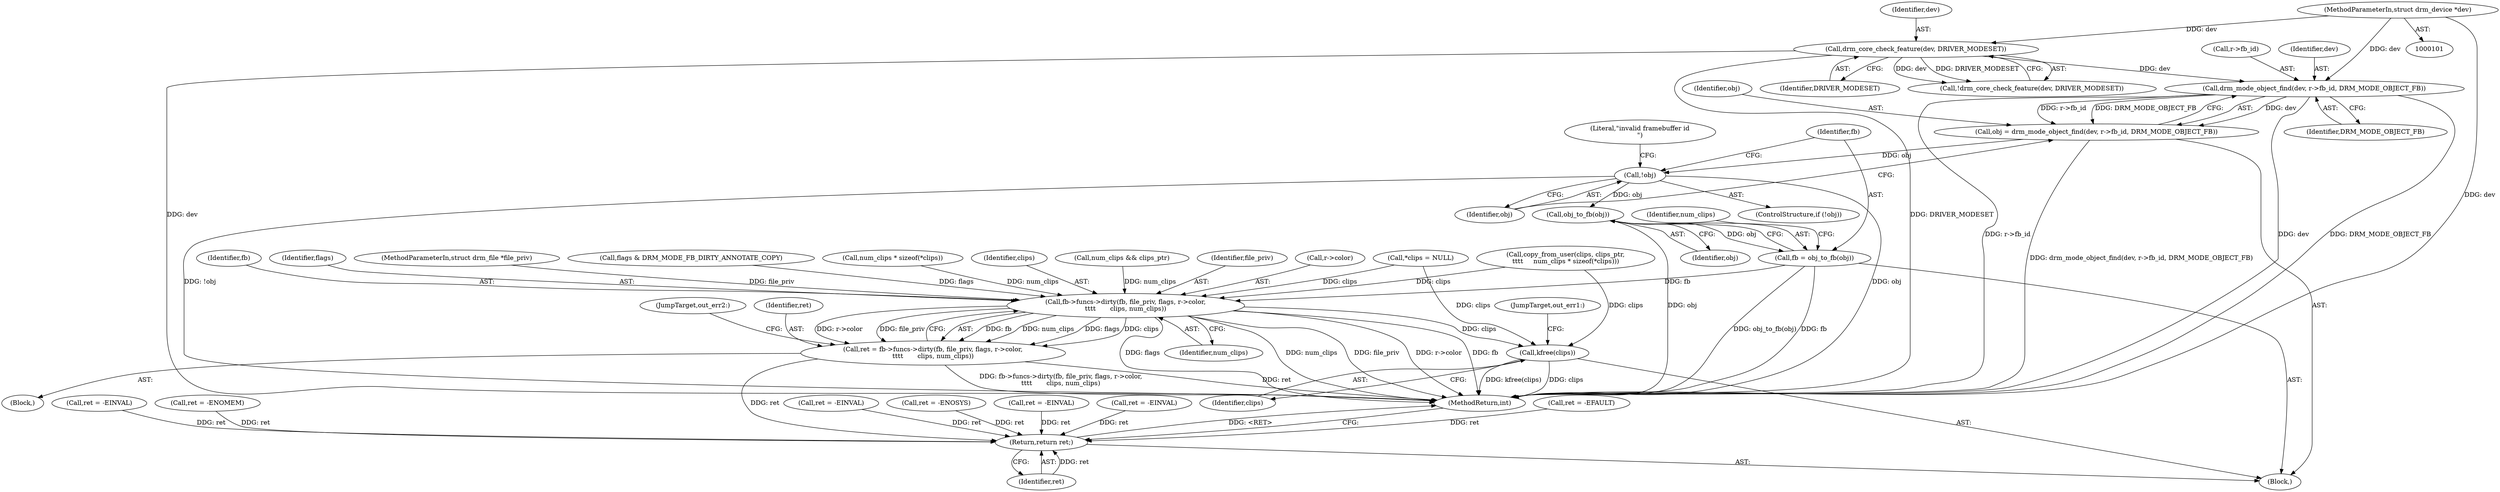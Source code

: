 digraph "0_linux_a5cd335165e31db9dbab636fd29895d41da55dd2@pointer" {
"1000140" [label="(Call,drm_mode_object_find(dev, r->fb_id, DRM_MODE_OBJECT_FB))"];
"1000125" [label="(Call,drm_core_check_feature(dev, DRIVER_MODESET))"];
"1000102" [label="(MethodParameterIn,struct drm_device *dev)"];
"1000138" [label="(Call,obj = drm_mode_object_find(dev, r->fb_id, DRM_MODE_OBJECT_FB))"];
"1000147" [label="(Call,!obj)"];
"1000159" [label="(Call,obj_to_fb(obj))"];
"1000157" [label="(Call,fb = obj_to_fb(obj))"];
"1000272" [label="(Call,fb->funcs->dirty(fb, file_priv, flags, r->color,\n\t\t\t\t       clips, num_clips))"];
"1000270" [label="(Call,ret = fb->funcs->dirty(fb, file_priv, flags, r->color,\n\t\t\t\t       clips, num_clips))"];
"1000299" [label="(Return,return ret;)"];
"1000289" [label="(Call,kfree(clips))"];
"1000157" [label="(Call,fb = obj_to_fb(obj))"];
"1000258" [label="(Call,ret = -EFAULT)"];
"1000222" [label="(Call,ret = -EINVAL)"];
"1000273" [label="(Identifier,fb)"];
"1000127" [label="(Identifier,DRIVER_MODESET)"];
"1000269" [label="(Block,)"];
"1000240" [label="(Call,ret = -ENOMEM)"];
"1000301" [label="(MethodReturn,int)"];
"1000151" [label="(Literal,\"invalid framebuffer id\n\")"];
"1000158" [label="(Identifier,fb)"];
"1000148" [label="(Identifier,obj)"];
"1000126" [label="(Identifier,dev)"];
"1000159" [label="(Call,obj_to_fb(obj))"];
"1000124" [label="(Call,!drm_core_check_feature(dev, DRIVER_MODESET))"];
"1000138" [label="(Call,obj = drm_mode_object_find(dev, r->fb_id, DRM_MODE_OBJECT_FB))"];
"1000291" [label="(JumpTarget,out_err1:)"];
"1000125" [label="(Call,drm_core_check_feature(dev, DRIVER_MODESET))"];
"1000142" [label="(Call,r->fb_id)"];
"1000272" [label="(Call,fb->funcs->dirty(fb, file_priv, flags, r->color,\n\t\t\t\t       clips, num_clips))"];
"1000105" [label="(Block,)"];
"1000289" [label="(Call,kfree(clips))"];
"1000102" [label="(MethodParameterIn,struct drm_device *dev)"];
"1000196" [label="(Call,flags & DRM_MODE_FB_DIRTY_ANNOTATE_COPY)"];
"1000300" [label="(Identifier,ret)"];
"1000270" [label="(Call,ret = fb->funcs->dirty(fb, file_priv, flags, r->color,\n\t\t\t\t       clips, num_clips))"];
"1000274" [label="(Identifier,file_priv)"];
"1000152" [label="(Call,ret = -EINVAL)"];
"1000162" [label="(Identifier,num_clips)"];
"1000299" [label="(Return,return ret;)"];
"1000140" [label="(Call,drm_mode_object_find(dev, r->fb_id, DRM_MODE_OBJECT_FB))"];
"1000276" [label="(Call,r->color)"];
"1000108" [label="(Call,*clips = NULL)"];
"1000283" [label="(Call,ret = -ENOSYS)"];
"1000203" [label="(Call,ret = -EINVAL)"];
"1000271" [label="(Identifier,ret)"];
"1000290" [label="(Identifier,clips)"];
"1000275" [label="(Identifier,flags)"];
"1000141" [label="(Identifier,dev)"];
"1000104" [label="(MethodParameterIn,struct drm_file *file_priv)"];
"1000247" [label="(Call,copy_from_user(clips, clips_ptr,\n\t\t\t\t     num_clips * sizeof(*clips)))"];
"1000182" [label="(Call,ret = -EINVAL)"];
"1000250" [label="(Call,num_clips * sizeof(*clips))"];
"1000139" [label="(Identifier,obj)"];
"1000288" [label="(JumpTarget,out_err2:)"];
"1000279" [label="(Identifier,clips)"];
"1000280" [label="(Identifier,num_clips)"];
"1000145" [label="(Identifier,DRM_MODE_OBJECT_FB)"];
"1000147" [label="(Call,!obj)"];
"1000160" [label="(Identifier,obj)"];
"1000146" [label="(ControlStructure,if (!obj))"];
"1000209" [label="(Call,num_clips && clips_ptr)"];
"1000140" -> "1000138"  [label="AST: "];
"1000140" -> "1000145"  [label="CFG: "];
"1000141" -> "1000140"  [label="AST: "];
"1000142" -> "1000140"  [label="AST: "];
"1000145" -> "1000140"  [label="AST: "];
"1000138" -> "1000140"  [label="CFG: "];
"1000140" -> "1000301"  [label="DDG: r->fb_id"];
"1000140" -> "1000301"  [label="DDG: dev"];
"1000140" -> "1000301"  [label="DDG: DRM_MODE_OBJECT_FB"];
"1000140" -> "1000138"  [label="DDG: dev"];
"1000140" -> "1000138"  [label="DDG: r->fb_id"];
"1000140" -> "1000138"  [label="DDG: DRM_MODE_OBJECT_FB"];
"1000125" -> "1000140"  [label="DDG: dev"];
"1000102" -> "1000140"  [label="DDG: dev"];
"1000125" -> "1000124"  [label="AST: "];
"1000125" -> "1000127"  [label="CFG: "];
"1000126" -> "1000125"  [label="AST: "];
"1000127" -> "1000125"  [label="AST: "];
"1000124" -> "1000125"  [label="CFG: "];
"1000125" -> "1000301"  [label="DDG: dev"];
"1000125" -> "1000301"  [label="DDG: DRIVER_MODESET"];
"1000125" -> "1000124"  [label="DDG: dev"];
"1000125" -> "1000124"  [label="DDG: DRIVER_MODESET"];
"1000102" -> "1000125"  [label="DDG: dev"];
"1000102" -> "1000101"  [label="AST: "];
"1000102" -> "1000301"  [label="DDG: dev"];
"1000138" -> "1000105"  [label="AST: "];
"1000139" -> "1000138"  [label="AST: "];
"1000148" -> "1000138"  [label="CFG: "];
"1000138" -> "1000301"  [label="DDG: drm_mode_object_find(dev, r->fb_id, DRM_MODE_OBJECT_FB)"];
"1000138" -> "1000147"  [label="DDG: obj"];
"1000147" -> "1000146"  [label="AST: "];
"1000147" -> "1000148"  [label="CFG: "];
"1000148" -> "1000147"  [label="AST: "];
"1000151" -> "1000147"  [label="CFG: "];
"1000158" -> "1000147"  [label="CFG: "];
"1000147" -> "1000301"  [label="DDG: obj"];
"1000147" -> "1000301"  [label="DDG: !obj"];
"1000147" -> "1000159"  [label="DDG: obj"];
"1000159" -> "1000157"  [label="AST: "];
"1000159" -> "1000160"  [label="CFG: "];
"1000160" -> "1000159"  [label="AST: "];
"1000157" -> "1000159"  [label="CFG: "];
"1000159" -> "1000301"  [label="DDG: obj"];
"1000159" -> "1000157"  [label="DDG: obj"];
"1000157" -> "1000105"  [label="AST: "];
"1000158" -> "1000157"  [label="AST: "];
"1000162" -> "1000157"  [label="CFG: "];
"1000157" -> "1000301"  [label="DDG: obj_to_fb(obj)"];
"1000157" -> "1000301"  [label="DDG: fb"];
"1000157" -> "1000272"  [label="DDG: fb"];
"1000272" -> "1000270"  [label="AST: "];
"1000272" -> "1000280"  [label="CFG: "];
"1000273" -> "1000272"  [label="AST: "];
"1000274" -> "1000272"  [label="AST: "];
"1000275" -> "1000272"  [label="AST: "];
"1000276" -> "1000272"  [label="AST: "];
"1000279" -> "1000272"  [label="AST: "];
"1000280" -> "1000272"  [label="AST: "];
"1000270" -> "1000272"  [label="CFG: "];
"1000272" -> "1000301"  [label="DDG: flags"];
"1000272" -> "1000301"  [label="DDG: num_clips"];
"1000272" -> "1000301"  [label="DDG: file_priv"];
"1000272" -> "1000301"  [label="DDG: r->color"];
"1000272" -> "1000301"  [label="DDG: fb"];
"1000272" -> "1000270"  [label="DDG: fb"];
"1000272" -> "1000270"  [label="DDG: num_clips"];
"1000272" -> "1000270"  [label="DDG: flags"];
"1000272" -> "1000270"  [label="DDG: clips"];
"1000272" -> "1000270"  [label="DDG: r->color"];
"1000272" -> "1000270"  [label="DDG: file_priv"];
"1000104" -> "1000272"  [label="DDG: file_priv"];
"1000196" -> "1000272"  [label="DDG: flags"];
"1000247" -> "1000272"  [label="DDG: clips"];
"1000108" -> "1000272"  [label="DDG: clips"];
"1000250" -> "1000272"  [label="DDG: num_clips"];
"1000209" -> "1000272"  [label="DDG: num_clips"];
"1000272" -> "1000289"  [label="DDG: clips"];
"1000270" -> "1000269"  [label="AST: "];
"1000271" -> "1000270"  [label="AST: "];
"1000288" -> "1000270"  [label="CFG: "];
"1000270" -> "1000301"  [label="DDG: fb->funcs->dirty(fb, file_priv, flags, r->color,\n\t\t\t\t       clips, num_clips)"];
"1000270" -> "1000301"  [label="DDG: ret"];
"1000270" -> "1000299"  [label="DDG: ret"];
"1000299" -> "1000105"  [label="AST: "];
"1000299" -> "1000300"  [label="CFG: "];
"1000300" -> "1000299"  [label="AST: "];
"1000301" -> "1000299"  [label="CFG: "];
"1000299" -> "1000301"  [label="DDG: <RET>"];
"1000300" -> "1000299"  [label="DDG: ret"];
"1000258" -> "1000299"  [label="DDG: ret"];
"1000222" -> "1000299"  [label="DDG: ret"];
"1000283" -> "1000299"  [label="DDG: ret"];
"1000152" -> "1000299"  [label="DDG: ret"];
"1000240" -> "1000299"  [label="DDG: ret"];
"1000203" -> "1000299"  [label="DDG: ret"];
"1000182" -> "1000299"  [label="DDG: ret"];
"1000289" -> "1000105"  [label="AST: "];
"1000289" -> "1000290"  [label="CFG: "];
"1000290" -> "1000289"  [label="AST: "];
"1000291" -> "1000289"  [label="CFG: "];
"1000289" -> "1000301"  [label="DDG: clips"];
"1000289" -> "1000301"  [label="DDG: kfree(clips)"];
"1000247" -> "1000289"  [label="DDG: clips"];
"1000108" -> "1000289"  [label="DDG: clips"];
}
